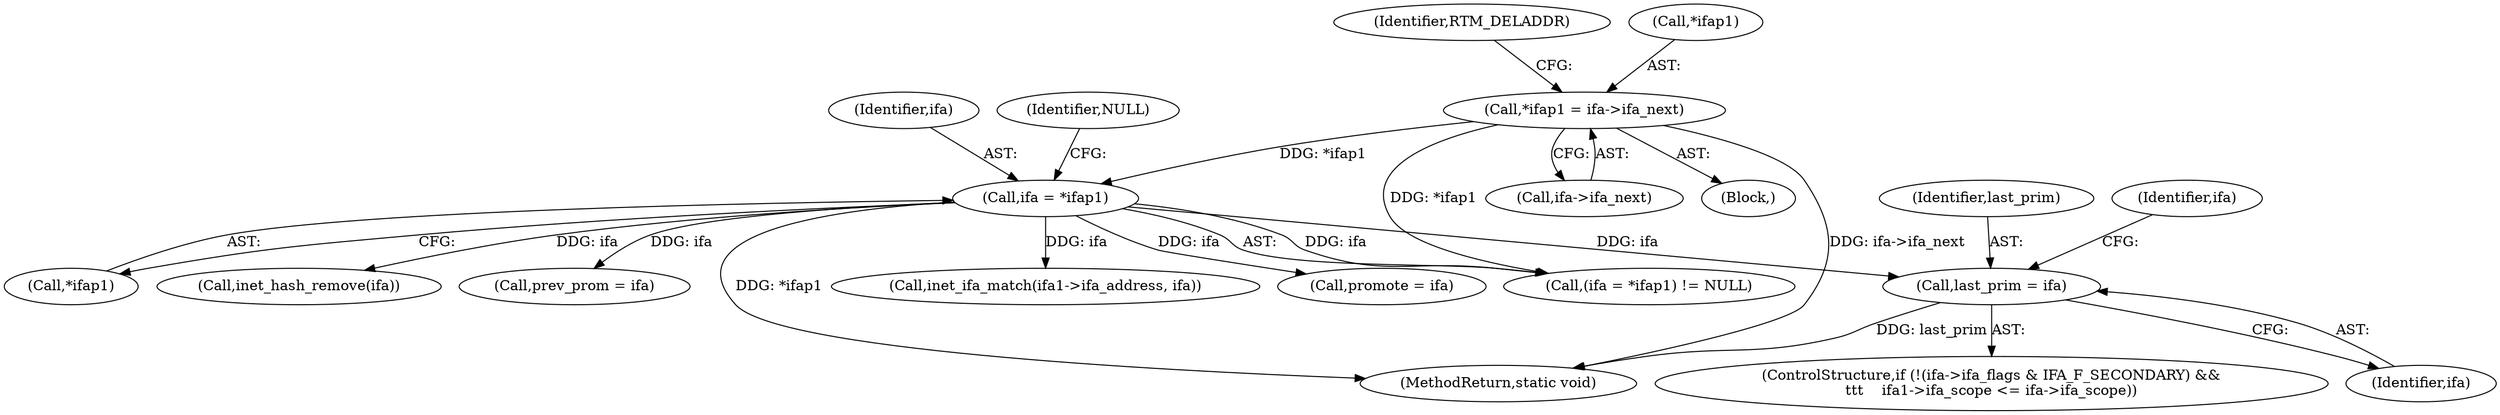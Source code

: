 digraph "0_linux_fbd40ea0180a2d328c5adc61414dc8bab9335ce2@pointer" {
"1000181" [label="(Call,last_prim = ifa)"];
"1000160" [label="(Call,ifa = *ifap1)"];
"1000223" [label="(Call,*ifap1 = ifa->ifa_next)"];
"1000166" [label="(ControlStructure,if (!(ifa->ifa_flags & IFA_F_SECONDARY) &&\n\t\t\t    ifa1->ifa_scope <= ifa->ifa_scope))"];
"1000183" [label="(Identifier,ifa)"];
"1000221" [label="(Call,inet_hash_remove(ifa))"];
"1000164" [label="(Identifier,NULL)"];
"1000213" [label="(Call,prev_prom = ifa)"];
"1000373" [label="(MethodReturn,static void)"];
"1000201" [label="(Call,inet_ifa_match(ifa1->ifa_address, ifa))"];
"1000182" [label="(Identifier,last_prim)"];
"1000161" [label="(Identifier,ifa)"];
"1000223" [label="(Call,*ifap1 = ifa->ifa_next)"];
"1000220" [label="(Block,)"];
"1000230" [label="(Identifier,RTM_DELADDR)"];
"1000160" [label="(Call,ifa = *ifap1)"];
"1000189" [label="(Identifier,ifa)"];
"1000226" [label="(Call,ifa->ifa_next)"];
"1000181" [label="(Call,last_prim = ifa)"];
"1000243" [label="(Call,promote = ifa)"];
"1000159" [label="(Call,(ifa = *ifap1) != NULL)"];
"1000224" [label="(Call,*ifap1)"];
"1000162" [label="(Call,*ifap1)"];
"1000181" -> "1000166"  [label="AST: "];
"1000181" -> "1000183"  [label="CFG: "];
"1000182" -> "1000181"  [label="AST: "];
"1000183" -> "1000181"  [label="AST: "];
"1000189" -> "1000181"  [label="CFG: "];
"1000181" -> "1000373"  [label="DDG: last_prim"];
"1000160" -> "1000181"  [label="DDG: ifa"];
"1000160" -> "1000159"  [label="AST: "];
"1000160" -> "1000162"  [label="CFG: "];
"1000161" -> "1000160"  [label="AST: "];
"1000162" -> "1000160"  [label="AST: "];
"1000164" -> "1000160"  [label="CFG: "];
"1000160" -> "1000373"  [label="DDG: *ifap1"];
"1000160" -> "1000159"  [label="DDG: ifa"];
"1000223" -> "1000160"  [label="DDG: *ifap1"];
"1000160" -> "1000201"  [label="DDG: ifa"];
"1000160" -> "1000213"  [label="DDG: ifa"];
"1000160" -> "1000221"  [label="DDG: ifa"];
"1000160" -> "1000243"  [label="DDG: ifa"];
"1000223" -> "1000220"  [label="AST: "];
"1000223" -> "1000226"  [label="CFG: "];
"1000224" -> "1000223"  [label="AST: "];
"1000226" -> "1000223"  [label="AST: "];
"1000230" -> "1000223"  [label="CFG: "];
"1000223" -> "1000373"  [label="DDG: ifa->ifa_next"];
"1000223" -> "1000159"  [label="DDG: *ifap1"];
}

